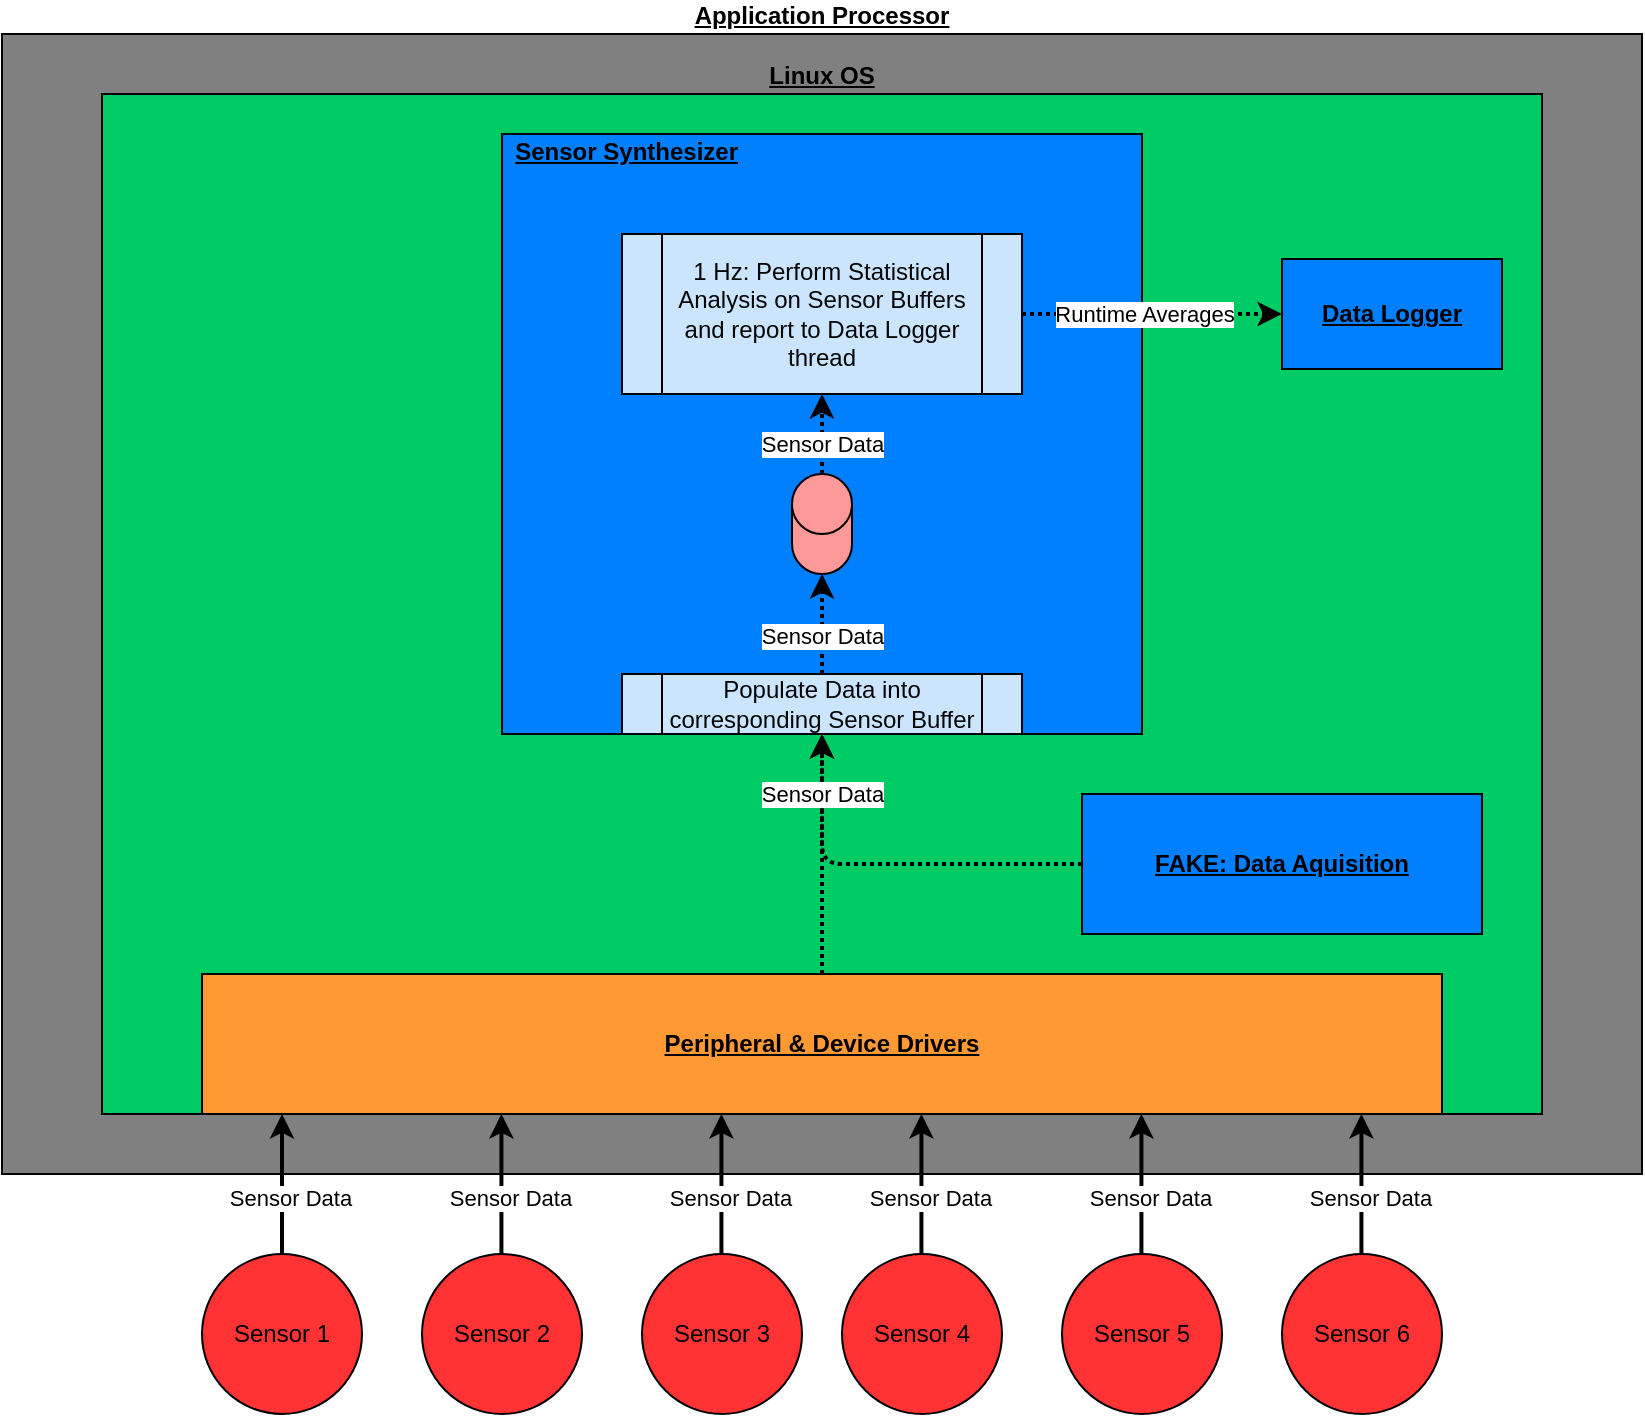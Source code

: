 <mxfile>
    <diagram id="r5A8giHGuZ0CLjdv11Sm" name="Page-1">
        <mxGraphModel dx="663" dy="1553" grid="1" gridSize="10" guides="1" tooltips="1" connect="1" arrows="1" fold="1" page="1" pageScale="1" pageWidth="850" pageHeight="1100" math="0" shadow="0">
            <root>
                <mxCell id="0"/>
                <mxCell id="1" parent="0"/>
                <mxCell id="4" value="Application Processor" style="whiteSpace=wrap;html=1;fillColor=#808080;align=center;labelPosition=center;verticalLabelPosition=top;verticalAlign=bottom;fontStyle=5" vertex="1" parent="1">
                    <mxGeometry x="90" y="-40" width="820" height="570" as="geometry"/>
                </mxCell>
                <mxCell id="3" value="Linux OS" style="whiteSpace=wrap;html=1;fillColor=#00CC66;align=center;labelPosition=center;verticalLabelPosition=top;verticalAlign=bottom;fontStyle=5" vertex="1" parent="1">
                    <mxGeometry x="140" y="-10" width="720" height="510" as="geometry"/>
                </mxCell>
                <mxCell id="2" value="Sensor Synthesizer" style="whiteSpace=wrap;html=1;fillColor=#007FFF;align=right;labelPosition=left;verticalLabelPosition=top;verticalAlign=bottom;fontStyle=5;spacingTop=0;spacingRight=-120;spacingBottom=-18;" vertex="1" parent="1">
                    <mxGeometry x="340" y="10" width="320" height="300" as="geometry"/>
                </mxCell>
                <mxCell id="5" value="Sensor 1" style="ellipse;whiteSpace=wrap;html=1;aspect=fixed;fillColor=#FF3333;" vertex="1" parent="1">
                    <mxGeometry x="190" y="570" width="80" height="80" as="geometry"/>
                </mxCell>
                <mxCell id="8" value="Sensor 6" style="ellipse;whiteSpace=wrap;html=1;aspect=fixed;fillColor=#FF3333;" vertex="1" parent="1">
                    <mxGeometry x="730" y="570" width="80" height="80" as="geometry"/>
                </mxCell>
                <mxCell id="9" value="Sensor 2" style="ellipse;whiteSpace=wrap;html=1;aspect=fixed;fillColor=#FF3333;" vertex="1" parent="1">
                    <mxGeometry x="300" y="570" width="80" height="80" as="geometry"/>
                </mxCell>
                <mxCell id="10" value="Sensor 3" style="ellipse;whiteSpace=wrap;html=1;aspect=fixed;fillColor=#FF3333;" vertex="1" parent="1">
                    <mxGeometry x="410" y="570" width="80" height="80" as="geometry"/>
                </mxCell>
                <mxCell id="11" value="Sensor 4" style="ellipse;whiteSpace=wrap;html=1;aspect=fixed;fillColor=#FF3333;" vertex="1" parent="1">
                    <mxGeometry x="510" y="570" width="80" height="80" as="geometry"/>
                </mxCell>
                <mxCell id="12" value="Sensor 5" style="ellipse;whiteSpace=wrap;html=1;aspect=fixed;fillColor=#FF3333;" vertex="1" parent="1">
                    <mxGeometry x="620" y="570" width="80" height="80" as="geometry"/>
                </mxCell>
                <mxCell id="13" value="Peripheral &amp;amp; Device Drivers" style="whiteSpace=wrap;html=1;fillColor=#FF9933;align=center;labelPosition=center;verticalLabelPosition=middle;verticalAlign=middle;fontStyle=5" vertex="1" parent="1">
                    <mxGeometry x="190" y="430" width="620" height="70" as="geometry"/>
                </mxCell>
                <mxCell id="14" value="Data Logger" style="whiteSpace=wrap;html=1;fillColor=#007FFF;align=center;labelPosition=center;verticalLabelPosition=middle;verticalAlign=middle;fontStyle=5" vertex="1" parent="1">
                    <mxGeometry x="730" y="72.5" width="110" height="55" as="geometry"/>
                </mxCell>
                <mxCell id="15" value="" style="endArrow=classic;html=1;exitX=0.5;exitY=0;exitDx=0;exitDy=0;fontStyle=0;strokeWidth=2;" edge="1" parent="1" source="5">
                    <mxGeometry width="50" height="50" relative="1" as="geometry">
                        <mxPoint x="150" y="560" as="sourcePoint"/>
                        <mxPoint x="230" y="500" as="targetPoint"/>
                    </mxGeometry>
                </mxCell>
                <mxCell id="16" value="Sensor Data" style="edgeLabel;html=1;align=center;verticalAlign=middle;resizable=0;points=[];" vertex="1" connectable="0" parent="15">
                    <mxGeometry x="-0.18" y="-4" relative="1" as="geometry">
                        <mxPoint as="offset"/>
                    </mxGeometry>
                </mxCell>
                <mxCell id="17" value="" style="endArrow=classic;html=1;exitX=0.5;exitY=0;exitDx=0;exitDy=0;fontStyle=0;strokeWidth=2;" edge="1" parent="1">
                    <mxGeometry width="50" height="50" relative="1" as="geometry">
                        <mxPoint x="339.71" y="570" as="sourcePoint"/>
                        <mxPoint x="339.71" y="500" as="targetPoint"/>
                    </mxGeometry>
                </mxCell>
                <mxCell id="18" value="Sensor Data" style="edgeLabel;html=1;align=center;verticalAlign=middle;resizable=0;points=[];" vertex="1" connectable="0" parent="17">
                    <mxGeometry x="-0.18" y="-4" relative="1" as="geometry">
                        <mxPoint as="offset"/>
                    </mxGeometry>
                </mxCell>
                <mxCell id="19" value="" style="endArrow=classic;html=1;exitX=0.5;exitY=0;exitDx=0;exitDy=0;fontStyle=0;strokeWidth=2;" edge="1" parent="1">
                    <mxGeometry width="50" height="50" relative="1" as="geometry">
                        <mxPoint x="449.71" y="570" as="sourcePoint"/>
                        <mxPoint x="449.71" y="500" as="targetPoint"/>
                    </mxGeometry>
                </mxCell>
                <mxCell id="20" value="Sensor Data" style="edgeLabel;html=1;align=center;verticalAlign=middle;resizable=0;points=[];" vertex="1" connectable="0" parent="19">
                    <mxGeometry x="-0.18" y="-4" relative="1" as="geometry">
                        <mxPoint as="offset"/>
                    </mxGeometry>
                </mxCell>
                <mxCell id="21" value="" style="endArrow=classic;html=1;exitX=0.5;exitY=0;exitDx=0;exitDy=0;fontStyle=0;strokeWidth=2;" edge="1" parent="1">
                    <mxGeometry width="50" height="50" relative="1" as="geometry">
                        <mxPoint x="549.71" y="570" as="sourcePoint"/>
                        <mxPoint x="549.71" y="500" as="targetPoint"/>
                    </mxGeometry>
                </mxCell>
                <mxCell id="22" value="Sensor Data" style="edgeLabel;html=1;align=center;verticalAlign=middle;resizable=0;points=[];" vertex="1" connectable="0" parent="21">
                    <mxGeometry x="-0.18" y="-4" relative="1" as="geometry">
                        <mxPoint as="offset"/>
                    </mxGeometry>
                </mxCell>
                <mxCell id="23" value="" style="endArrow=classic;html=1;exitX=0.5;exitY=0;exitDx=0;exitDy=0;fontStyle=0;strokeWidth=2;" edge="1" parent="1">
                    <mxGeometry width="50" height="50" relative="1" as="geometry">
                        <mxPoint x="659.71" y="570" as="sourcePoint"/>
                        <mxPoint x="659.71" y="500" as="targetPoint"/>
                    </mxGeometry>
                </mxCell>
                <mxCell id="24" value="Sensor Data" style="edgeLabel;html=1;align=center;verticalAlign=middle;resizable=0;points=[];" vertex="1" connectable="0" parent="23">
                    <mxGeometry x="-0.18" y="-4" relative="1" as="geometry">
                        <mxPoint as="offset"/>
                    </mxGeometry>
                </mxCell>
                <mxCell id="25" value="" style="endArrow=classic;html=1;exitX=0.5;exitY=0;exitDx=0;exitDy=0;fontStyle=0;strokeWidth=2;" edge="1" parent="1">
                    <mxGeometry width="50" height="50" relative="1" as="geometry">
                        <mxPoint x="769.71" y="570" as="sourcePoint"/>
                        <mxPoint x="769.71" y="500" as="targetPoint"/>
                    </mxGeometry>
                </mxCell>
                <mxCell id="26" value="Sensor Data" style="edgeLabel;html=1;align=center;verticalAlign=middle;resizable=0;points=[];" vertex="1" connectable="0" parent="25">
                    <mxGeometry x="-0.18" y="-4" relative="1" as="geometry">
                        <mxPoint as="offset"/>
                    </mxGeometry>
                </mxCell>
                <mxCell id="27" value="FAKE: Data Aquisition" style="whiteSpace=wrap;html=1;fillColor=#007FFF;align=center;labelPosition=center;verticalLabelPosition=middle;verticalAlign=middle;fontStyle=5" vertex="1" parent="1">
                    <mxGeometry x="630" y="340" width="200" height="70" as="geometry"/>
                </mxCell>
                <mxCell id="31" value="" style="endArrow=classic;html=1;exitX=0;exitY=0.5;exitDx=0;exitDy=0;fontStyle=0;strokeWidth=2;entryX=0.5;entryY=1;entryDx=0;entryDy=0;dashed=1;dashPattern=1 1;" edge="1" parent="1" source="27" target="2">
                    <mxGeometry width="50" height="50" relative="1" as="geometry">
                        <mxPoint x="730" y="340" as="sourcePoint"/>
                        <mxPoint x="730" y="220" as="targetPoint"/>
                        <Array as="points">
                            <mxPoint x="500" y="375"/>
                        </Array>
                    </mxGeometry>
                </mxCell>
                <mxCell id="29" value="" style="endArrow=classic;html=1;exitX=0.5;exitY=0;exitDx=0;exitDy=0;fontStyle=0;strokeWidth=2;entryX=0.5;entryY=1;entryDx=0;entryDy=0;dashed=1;dashPattern=1 1;" edge="1" parent="1" source="13" target="2">
                    <mxGeometry width="50" height="50" relative="1" as="geometry">
                        <mxPoint x="490.0" y="430" as="sourcePoint"/>
                        <mxPoint x="490.0" y="360" as="targetPoint"/>
                    </mxGeometry>
                </mxCell>
                <mxCell id="30" value="Sensor Data" style="edgeLabel;html=1;align=center;verticalAlign=middle;resizable=0;points=[];" vertex="1" connectable="0" parent="29">
                    <mxGeometry x="-0.18" y="-4" relative="1" as="geometry">
                        <mxPoint x="-4" y="-41" as="offset"/>
                    </mxGeometry>
                </mxCell>
                <mxCell id="34" value="&lt;font color=&quot;#050505&quot;&gt;&lt;span style=&quot;font-family: Helvetica; font-size: 12px; font-style: normal; font-variant-ligatures: normal; font-variant-caps: normal; font-weight: 400; letter-spacing: normal; orphans: 2; text-indent: 0px; text-transform: none; widows: 2; word-spacing: 0px; -webkit-text-stroke-width: 0px; text-decoration-thickness: initial; text-decoration-style: initial; text-decoration-color: initial; float: none; display: inline !important;&quot;&gt;Populate Data into corresponding Sensor Buffer&lt;/span&gt;&lt;br&gt;&lt;/font&gt;" style="shape=process;whiteSpace=wrap;html=1;backgroundOutline=1;fontColor=default;fillColor=#CCE5FF;labelBackgroundColor=none;align=center;" vertex="1" parent="1">
                    <mxGeometry x="400" y="280" width="200" height="30" as="geometry"/>
                </mxCell>
                <mxCell id="36" value="" style="shape=cylinder3;whiteSpace=wrap;html=1;boundedLbl=1;backgroundOutline=1;size=15;labelBackgroundColor=none;fontColor=#050505;fillColor=#FF9999;" vertex="1" parent="1">
                    <mxGeometry x="485" y="180" width="30" height="50" as="geometry"/>
                </mxCell>
                <mxCell id="37" value="" style="endArrow=classic;html=1;exitX=0.5;exitY=0;exitDx=0;exitDy=0;fontStyle=0;strokeWidth=2;entryX=0.5;entryY=1;entryDx=0;entryDy=0;dashed=1;dashPattern=1 1;entryPerimeter=0;" edge="1" parent="1" source="34" target="36">
                    <mxGeometry width="50" height="50" relative="1" as="geometry">
                        <mxPoint x="980" y="270" as="sourcePoint"/>
                        <mxPoint x="980" y="150" as="targetPoint"/>
                    </mxGeometry>
                </mxCell>
                <mxCell id="38" value="Sensor Data" style="edgeLabel;html=1;align=center;verticalAlign=middle;resizable=0;points=[];" vertex="1" connectable="0" parent="37">
                    <mxGeometry x="-0.18" y="-4" relative="1" as="geometry">
                        <mxPoint x="-4" y="1" as="offset"/>
                    </mxGeometry>
                </mxCell>
                <mxCell id="39" value="&lt;font color=&quot;#050505&quot;&gt;&lt;span style=&quot;font-family: Helvetica; font-size: 12px; font-style: normal; font-variant-ligatures: normal; font-variant-caps: normal; font-weight: 400; letter-spacing: normal; orphans: 2; text-indent: 0px; text-transform: none; widows: 2; word-spacing: 0px; -webkit-text-stroke-width: 0px; text-decoration-thickness: initial; text-decoration-style: initial; text-decoration-color: initial; float: none; display: inline !important;&quot;&gt;1 Hz: Perform Statistical Analysis on Sensor Buffers and report to Data Logger thread&lt;/span&gt;&lt;br&gt;&lt;/font&gt;" style="shape=process;whiteSpace=wrap;html=1;backgroundOutline=1;fontColor=default;fillColor=#CCE5FF;labelBackgroundColor=none;align=center;" vertex="1" parent="1">
                    <mxGeometry x="400" y="60" width="200" height="80" as="geometry"/>
                </mxCell>
                <mxCell id="40" value="" style="endArrow=classic;html=1;exitX=0.5;exitY=0;exitDx=0;exitDy=0;fontStyle=0;strokeWidth=2;dashed=1;dashPattern=1 1;exitPerimeter=0;entryX=0.5;entryY=1;entryDx=0;entryDy=0;" edge="1" parent="1" source="36" target="39">
                    <mxGeometry width="50" height="50" relative="1" as="geometry">
                        <mxPoint x="510" y="440" as="sourcePoint"/>
                        <mxPoint x="510" y="320" as="targetPoint"/>
                    </mxGeometry>
                </mxCell>
                <mxCell id="41" value="Sensor Data" style="edgeLabel;html=1;align=center;verticalAlign=middle;resizable=0;points=[];" vertex="1" connectable="0" parent="40">
                    <mxGeometry x="-0.18" y="-4" relative="1" as="geometry">
                        <mxPoint x="-4" y="1" as="offset"/>
                    </mxGeometry>
                </mxCell>
                <mxCell id="42" value="" style="endArrow=classic;html=1;exitX=1;exitY=0.5;exitDx=0;exitDy=0;fontStyle=0;strokeWidth=2;dashed=1;dashPattern=1 1;entryX=0;entryY=0.5;entryDx=0;entryDy=0;" edge="1" parent="1" source="39" target="14">
                    <mxGeometry width="50" height="50" relative="1" as="geometry">
                        <mxPoint x="940" y="140" as="sourcePoint"/>
                        <mxPoint x="720" y="100" as="targetPoint"/>
                    </mxGeometry>
                </mxCell>
                <mxCell id="43" value="Runtime Averages" style="edgeLabel;html=1;align=center;verticalAlign=middle;resizable=0;points=[];" vertex="1" connectable="0" parent="42">
                    <mxGeometry x="-0.18" y="-4" relative="1" as="geometry">
                        <mxPoint x="7" y="-4" as="offset"/>
                    </mxGeometry>
                </mxCell>
            </root>
        </mxGraphModel>
    </diagram>
</mxfile>